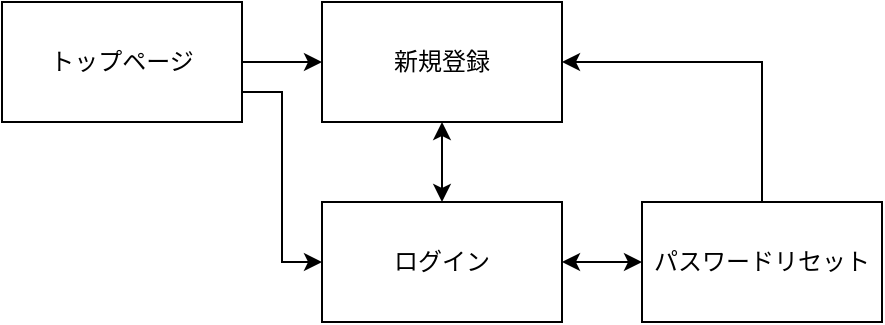 <mxfile version="14.2.4" type="embed" pages="3">
    <diagram id="ohfUjH0zzHqU4DUSIcjA" name="ログイン前_2021年3月6日時点">
        <mxGraphModel dx="1037" dy="536" grid="1" gridSize="10" guides="1" tooltips="1" connect="1" arrows="1" fold="1" page="1" pageScale="1" pageWidth="827" pageHeight="1169" math="0" shadow="0">
            <root>
                <mxCell id="0"/>
                <mxCell id="1" parent="0"/>
                <mxCell id="8" value="" style="edgeStyle=orthogonalEdgeStyle;rounded=0;orthogonalLoop=1;jettySize=auto;html=1;" edge="1" parent="1" source="2" target="6">
                    <mxGeometry relative="1" as="geometry"/>
                </mxCell>
                <mxCell id="2" value="トップページ" style="rounded=0;whiteSpace=wrap;html=1;" vertex="1" parent="1">
                    <mxGeometry x="40" y="80" width="120" height="60" as="geometry"/>
                </mxCell>
                <mxCell id="5" value="ログイン" style="rounded=0;whiteSpace=wrap;html=1;" vertex="1" parent="1">
                    <mxGeometry x="200" y="180" width="120" height="60" as="geometry"/>
                </mxCell>
                <mxCell id="6" value="新規登録" style="rounded=0;whiteSpace=wrap;html=1;" vertex="1" parent="1">
                    <mxGeometry x="200" y="80" width="120" height="60" as="geometry"/>
                </mxCell>
                <mxCell id="20" style="edgeStyle=orthogonalEdgeStyle;rounded=0;orthogonalLoop=1;jettySize=auto;html=1;exitX=0.5;exitY=0;exitDx=0;exitDy=0;entryX=1;entryY=0.5;entryDx=0;entryDy=0;" edge="1" parent="1" source="7" target="6">
                    <mxGeometry relative="1" as="geometry"/>
                </mxCell>
                <mxCell id="7" value="パスワードリセット" style="rounded=0;whiteSpace=wrap;html=1;" vertex="1" parent="1">
                    <mxGeometry x="360" y="180" width="120" height="60" as="geometry"/>
                </mxCell>
                <mxCell id="15" value="" style="endArrow=classic;startArrow=classic;html=1;entryX=0.5;entryY=1;entryDx=0;entryDy=0;exitX=0.5;exitY=0;exitDx=0;exitDy=0;" edge="1" parent="1" source="5" target="6">
                    <mxGeometry width="50" height="50" relative="1" as="geometry">
                        <mxPoint x="90" y="300" as="sourcePoint"/>
                        <mxPoint x="140" y="250" as="targetPoint"/>
                    </mxGeometry>
                </mxCell>
                <mxCell id="16" value="" style="endArrow=classic;startArrow=classic;html=1;entryX=0;entryY=0.5;entryDx=0;entryDy=0;exitX=1;exitY=0.5;exitDx=0;exitDy=0;" edge="1" parent="1" source="5" target="7">
                    <mxGeometry width="50" height="50" relative="1" as="geometry">
                        <mxPoint x="270" y="190" as="sourcePoint"/>
                        <mxPoint x="270" y="150" as="targetPoint"/>
                    </mxGeometry>
                </mxCell>
                <mxCell id="17" value="" style="edgeStyle=orthogonalEdgeStyle;rounded=0;orthogonalLoop=1;jettySize=auto;html=1;exitX=1;exitY=0.75;exitDx=0;exitDy=0;entryX=0;entryY=0.5;entryDx=0;entryDy=0;" edge="1" parent="1" source="2" target="5">
                    <mxGeometry relative="1" as="geometry">
                        <mxPoint x="170" y="120" as="sourcePoint"/>
                        <mxPoint x="210" y="120" as="targetPoint"/>
                    </mxGeometry>
                </mxCell>
            </root>
        </mxGraphModel>
    </diagram>
    <diagram name="ログイン後_2021年3月6日時点" id="jB1v0p94pAHK1lbCI6Yj">
        <mxGraphModel dx="1037" dy="536" grid="1" gridSize="10" guides="1" tooltips="1" connect="1" arrows="1" fold="1" page="1" pageScale="1" pageWidth="827" pageHeight="1169" math="0" shadow="0">
            <root>
                <mxCell id="05cxgcNvzjBmGukLItRZ-0"/>
                <mxCell id="05cxgcNvzjBmGukLItRZ-1" parent="05cxgcNvzjBmGukLItRZ-0"/>
                <mxCell id="05cxgcNvzjBmGukLItRZ-2" value="" style="edgeStyle=orthogonalEdgeStyle;rounded=0;orthogonalLoop=1;jettySize=auto;html=1;" edge="1" parent="05cxgcNvzjBmGukLItRZ-1" source="05cxgcNvzjBmGukLItRZ-3" target="05cxgcNvzjBmGukLItRZ-5">
                    <mxGeometry relative="1" as="geometry"/>
                </mxCell>
                <mxCell id="05cxgcNvzjBmGukLItRZ-19" style="edgeStyle=orthogonalEdgeStyle;rounded=0;orthogonalLoop=1;jettySize=auto;html=1;exitX=0.5;exitY=1;exitDx=0;exitDy=0;entryX=0;entryY=0.5;entryDx=0;entryDy=0;" edge="1" parent="05cxgcNvzjBmGukLItRZ-1" source="05cxgcNvzjBmGukLItRZ-3" target="05cxgcNvzjBmGukLItRZ-4">
                    <mxGeometry relative="1" as="geometry"/>
                </mxCell>
                <mxCell id="05cxgcNvzjBmGukLItRZ-3" value="トップページ" style="rounded=0;whiteSpace=wrap;html=1;" vertex="1" parent="05cxgcNvzjBmGukLItRZ-1">
                    <mxGeometry x="40" y="80" width="120" height="60" as="geometry"/>
                </mxCell>
                <mxCell id="05cxgcNvzjBmGukLItRZ-4" value="スケジュール一覧" style="rounded=0;whiteSpace=wrap;html=1;" vertex="1" parent="05cxgcNvzjBmGukLItRZ-1">
                    <mxGeometry x="200" y="160" width="120" height="60" as="geometry"/>
                </mxCell>
                <mxCell id="05cxgcNvzjBmGukLItRZ-5" value="自ユーザ編集" style="rounded=0;whiteSpace=wrap;html=1;" vertex="1" parent="05cxgcNvzjBmGukLItRZ-1">
                    <mxGeometry x="200" y="80" width="120" height="60" as="geometry"/>
                </mxCell>
                <mxCell id="05cxgcNvzjBmGukLItRZ-11" value="シフト申請" style="rounded=0;whiteSpace=wrap;html=1;" vertex="1" parent="05cxgcNvzjBmGukLItRZ-1">
                    <mxGeometry x="200" y="240" width="120" height="60" as="geometry"/>
                </mxCell>
                <mxCell id="05cxgcNvzjBmGukLItRZ-13" value="シフト編集" style="rounded=0;whiteSpace=wrap;html=1;" vertex="1" parent="05cxgcNvzjBmGukLItRZ-1">
                    <mxGeometry x="200" y="400" width="120" height="60" as="geometry"/>
                </mxCell>
                <mxCell id="05cxgcNvzjBmGukLItRZ-14" value="シフト承認" style="rounded=0;whiteSpace=wrap;html=1;" vertex="1" parent="05cxgcNvzjBmGukLItRZ-1">
                    <mxGeometry x="200" y="320" width="120" height="60" as="geometry"/>
                </mxCell>
                <mxCell id="05cxgcNvzjBmGukLItRZ-15" value="シフト原本" style="rounded=0;whiteSpace=wrap;html=1;" vertex="1" parent="05cxgcNvzjBmGukLItRZ-1">
                    <mxGeometry x="200" y="480" width="120" height="60" as="geometry"/>
                </mxCell>
                <mxCell id="05cxgcNvzjBmGukLItRZ-16" value="管理者設定" style="rounded=0;whiteSpace=wrap;html=1;" vertex="1" parent="05cxgcNvzjBmGukLItRZ-1">
                    <mxGeometry x="200" y="560" width="120" height="60" as="geometry"/>
                </mxCell>
                <mxCell id="05cxgcNvzjBmGukLItRZ-20" style="edgeStyle=orthogonalEdgeStyle;rounded=0;orthogonalLoop=1;jettySize=auto;html=1;exitX=0.5;exitY=1;exitDx=0;exitDy=0;entryX=0;entryY=0.5;entryDx=0;entryDy=0;" edge="1" parent="05cxgcNvzjBmGukLItRZ-1" source="05cxgcNvzjBmGukLItRZ-3" target="05cxgcNvzjBmGukLItRZ-11">
                    <mxGeometry relative="1" as="geometry">
                        <mxPoint x="110" y="150" as="sourcePoint"/>
                        <mxPoint x="210" y="200" as="targetPoint"/>
                    </mxGeometry>
                </mxCell>
                <mxCell id="05cxgcNvzjBmGukLItRZ-21" style="edgeStyle=orthogonalEdgeStyle;rounded=0;orthogonalLoop=1;jettySize=auto;html=1;exitX=0.5;exitY=1;exitDx=0;exitDy=0;entryX=0;entryY=0.5;entryDx=0;entryDy=0;" edge="1" parent="05cxgcNvzjBmGukLItRZ-1" source="05cxgcNvzjBmGukLItRZ-3" target="05cxgcNvzjBmGukLItRZ-14">
                    <mxGeometry relative="1" as="geometry">
                        <mxPoint x="110" y="150" as="sourcePoint"/>
                        <mxPoint x="210" y="280" as="targetPoint"/>
                    </mxGeometry>
                </mxCell>
                <mxCell id="05cxgcNvzjBmGukLItRZ-22" style="edgeStyle=orthogonalEdgeStyle;rounded=0;orthogonalLoop=1;jettySize=auto;html=1;exitX=0.5;exitY=1;exitDx=0;exitDy=0;entryX=0;entryY=0.5;entryDx=0;entryDy=0;" edge="1" parent="05cxgcNvzjBmGukLItRZ-1" source="05cxgcNvzjBmGukLItRZ-3" target="05cxgcNvzjBmGukLItRZ-13">
                    <mxGeometry relative="1" as="geometry">
                        <mxPoint x="110" y="150" as="sourcePoint"/>
                        <mxPoint x="210" y="360" as="targetPoint"/>
                    </mxGeometry>
                </mxCell>
                <mxCell id="05cxgcNvzjBmGukLItRZ-23" style="edgeStyle=orthogonalEdgeStyle;rounded=0;orthogonalLoop=1;jettySize=auto;html=1;exitX=0.5;exitY=1;exitDx=0;exitDy=0;entryX=0;entryY=0.5;entryDx=0;entryDy=0;" edge="1" parent="05cxgcNvzjBmGukLItRZ-1" source="05cxgcNvzjBmGukLItRZ-3" target="05cxgcNvzjBmGukLItRZ-15">
                    <mxGeometry relative="1" as="geometry">
                        <mxPoint x="110" y="150" as="sourcePoint"/>
                        <mxPoint x="210" y="440" as="targetPoint"/>
                    </mxGeometry>
                </mxCell>
                <mxCell id="05cxgcNvzjBmGukLItRZ-24" style="edgeStyle=orthogonalEdgeStyle;rounded=0;orthogonalLoop=1;jettySize=auto;html=1;exitX=0.5;exitY=1;exitDx=0;exitDy=0;entryX=0;entryY=0.5;entryDx=0;entryDy=0;" edge="1" parent="05cxgcNvzjBmGukLItRZ-1" source="05cxgcNvzjBmGukLItRZ-3" target="05cxgcNvzjBmGukLItRZ-16">
                    <mxGeometry relative="1" as="geometry">
                        <mxPoint x="110" y="150" as="sourcePoint"/>
                        <mxPoint x="210" y="520" as="targetPoint"/>
                    </mxGeometry>
                </mxCell>
                <mxCell id="05cxgcNvzjBmGukLItRZ-25" value="ログアウト" style="rounded=0;whiteSpace=wrap;html=1;" vertex="1" parent="05cxgcNvzjBmGukLItRZ-1">
                    <mxGeometry x="200" y="640" width="120" height="60" as="geometry"/>
                </mxCell>
                <mxCell id="05cxgcNvzjBmGukLItRZ-26" style="edgeStyle=orthogonalEdgeStyle;rounded=0;orthogonalLoop=1;jettySize=auto;html=1;exitX=0.5;exitY=1;exitDx=0;exitDy=0;entryX=0;entryY=0.5;entryDx=0;entryDy=0;" edge="1" parent="05cxgcNvzjBmGukLItRZ-1" source="05cxgcNvzjBmGukLItRZ-3" target="05cxgcNvzjBmGukLItRZ-25">
                    <mxGeometry relative="1" as="geometry">
                        <mxPoint x="110" y="150" as="sourcePoint"/>
                        <mxPoint x="210" y="600" as="targetPoint"/>
                    </mxGeometry>
                </mxCell>
            </root>
        </mxGraphModel>
    </diagram>
    <diagram id="hRve4tDIzbp63HS6N8s9" name="ページ2">
        <mxGraphModel dx="1037" dy="536" grid="1" gridSize="10" guides="1" tooltips="1" connect="1" arrows="1" fold="1" page="1" pageScale="1" pageWidth="827" pageHeight="1169" math="0" shadow="0">
            <root>
                <mxCell id="5T--KBWVviXR5WiGFhTg-0"/>
                <mxCell id="5T--KBWVviXR5WiGFhTg-1" parent="5T--KBWVviXR5WiGFhTg-0"/>
            </root>
        </mxGraphModel>
    </diagram>
</mxfile>